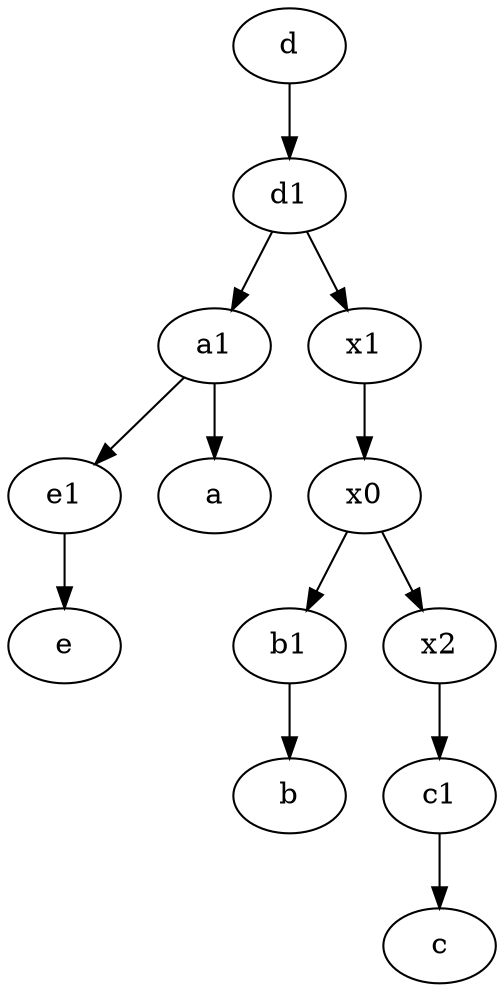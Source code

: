digraph  {
	c1 [pos="30,15!"];
	b1 [pos="45,20!"];
	x2;
	x0;
	d [pos="20,30!"];
	e1 [pos="25,45!"];
	a1 [pos="40,15!"];
	x1;
	d1 [pos="25,30!"];
	x1 -> x0;
	x0 -> x2;
	a1 -> e1;
	x2 -> c1;
	c1 -> c;
	e1 -> e;
	d -> d1;
	a1 -> a;
	d1 -> a1;
	x0 -> b1;
	b1 -> b;
	d1 -> x1;

	}